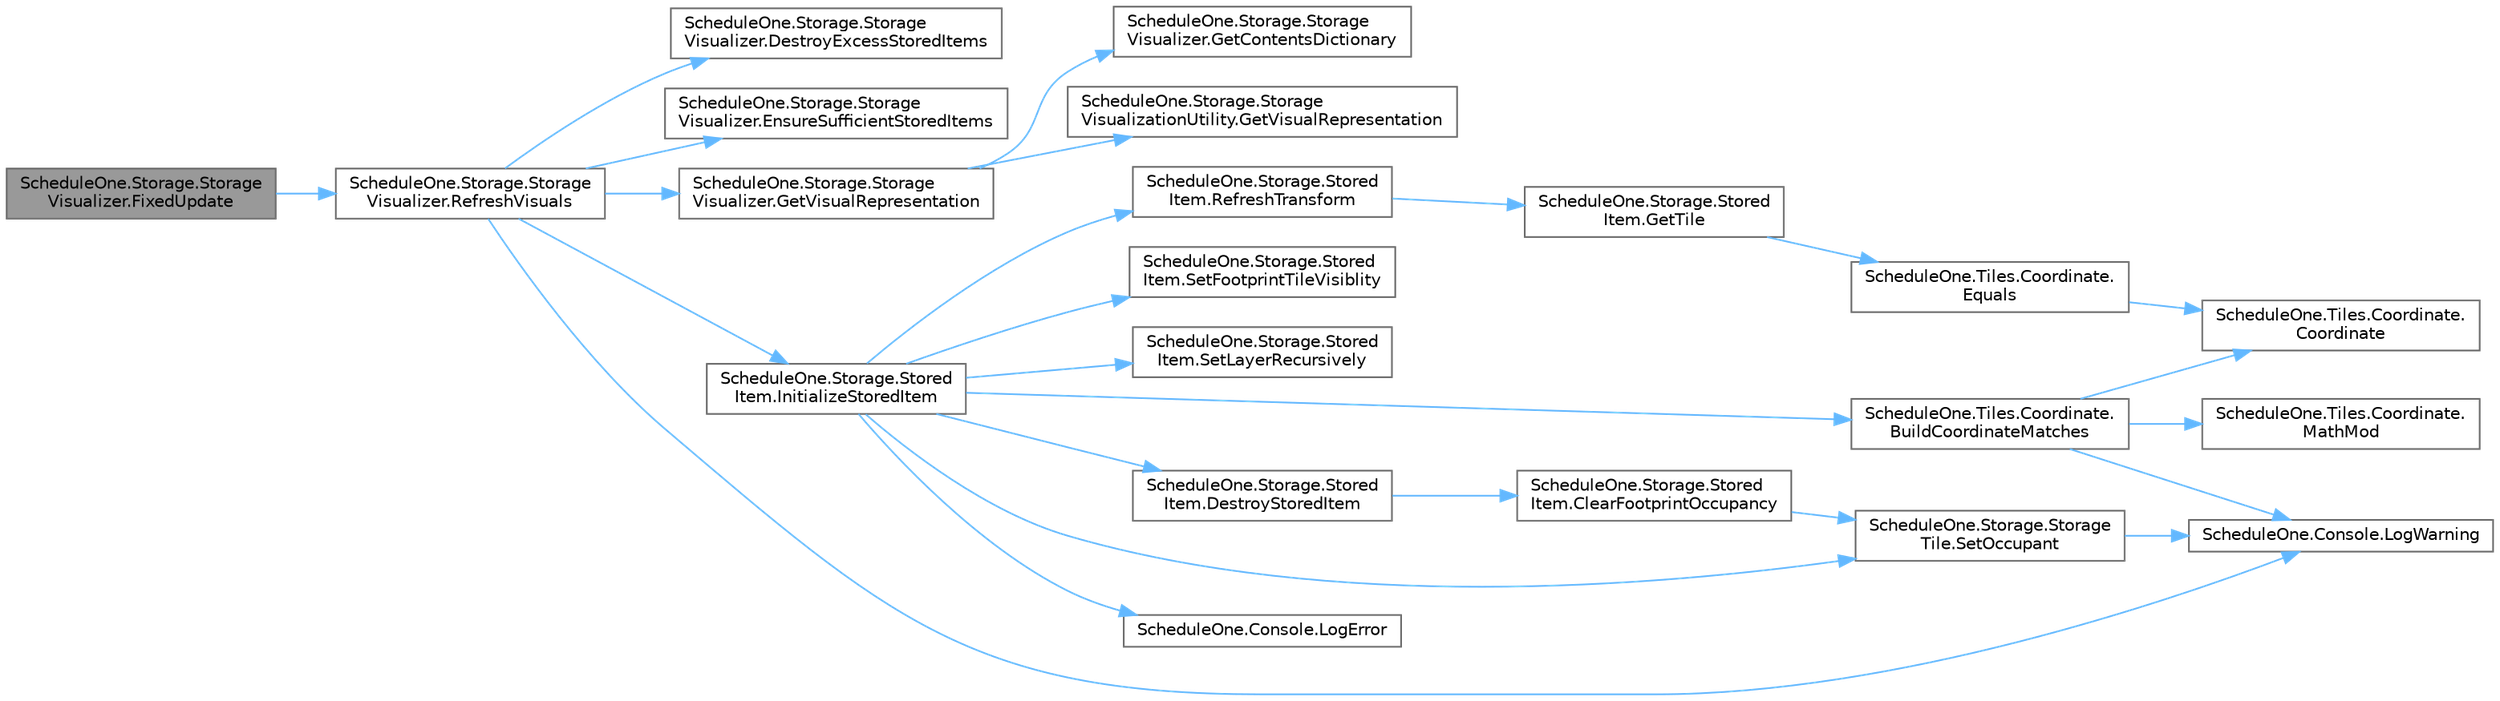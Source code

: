 digraph "ScheduleOne.Storage.StorageVisualizer.FixedUpdate"
{
 // LATEX_PDF_SIZE
  bgcolor="transparent";
  edge [fontname=Helvetica,fontsize=10,labelfontname=Helvetica,labelfontsize=10];
  node [fontname=Helvetica,fontsize=10,shape=box,height=0.2,width=0.4];
  rankdir="LR";
  Node1 [id="Node000001",label="ScheduleOne.Storage.Storage\lVisualizer.FixedUpdate",height=0.2,width=0.4,color="gray40", fillcolor="grey60", style="filled", fontcolor="black",tooltip=" "];
  Node1 -> Node2 [id="edge1_Node000001_Node000002",color="steelblue1",style="solid",tooltip=" "];
  Node2 [id="Node000002",label="ScheduleOne.Storage.Storage\lVisualizer.RefreshVisuals",height=0.2,width=0.4,color="grey40", fillcolor="white", style="filled",URL="$class_schedule_one_1_1_storage_1_1_storage_visualizer.html#a2b30f3101063de00c9f2d3e7e8499235",tooltip=" "];
  Node2 -> Node3 [id="edge2_Node000002_Node000003",color="steelblue1",style="solid",tooltip=" "];
  Node3 [id="Node000003",label="ScheduleOne.Storage.Storage\lVisualizer.DestroyExcessStoredItems",height=0.2,width=0.4,color="grey40", fillcolor="white", style="filled",URL="$class_schedule_one_1_1_storage_1_1_storage_visualizer.html#a6e7f457efdb4ca048bdd2e8b7fce6085",tooltip=" "];
  Node2 -> Node4 [id="edge3_Node000002_Node000004",color="steelblue1",style="solid",tooltip=" "];
  Node4 [id="Node000004",label="ScheduleOne.Storage.Storage\lVisualizer.EnsureSufficientStoredItems",height=0.2,width=0.4,color="grey40", fillcolor="white", style="filled",URL="$class_schedule_one_1_1_storage_1_1_storage_visualizer.html#a26ec97a1ae73ff80d0e6685e1a0bcf69",tooltip=" "];
  Node2 -> Node5 [id="edge4_Node000002_Node000005",color="steelblue1",style="solid",tooltip=" "];
  Node5 [id="Node000005",label="ScheduleOne.Storage.Storage\lVisualizer.GetVisualRepresentation",height=0.2,width=0.4,color="grey40", fillcolor="white", style="filled",URL="$class_schedule_one_1_1_storage_1_1_storage_visualizer.html#a0f412ea9bbb0a711b4fd3e536a2954ef",tooltip=" "];
  Node5 -> Node6 [id="edge5_Node000005_Node000006",color="steelblue1",style="solid",tooltip=" "];
  Node6 [id="Node000006",label="ScheduleOne.Storage.Storage\lVisualizer.GetContentsDictionary",height=0.2,width=0.4,color="grey40", fillcolor="white", style="filled",URL="$class_schedule_one_1_1_storage_1_1_storage_visualizer.html#a13cec09fba01e8c0ac301e678e7c110d",tooltip=" "];
  Node5 -> Node7 [id="edge6_Node000005_Node000007",color="steelblue1",style="solid",tooltip=" "];
  Node7 [id="Node000007",label="ScheduleOne.Storage.Storage\lVisualizationUtility.GetVisualRepresentation",height=0.2,width=0.4,color="grey40", fillcolor="white", style="filled",URL="$class_schedule_one_1_1_storage_1_1_storage_visualization_utility.html#a82c42fe6908e6d3ba320d5d3d2c37eb2",tooltip=" "];
  Node2 -> Node8 [id="edge7_Node000002_Node000008",color="steelblue1",style="solid",tooltip=" "];
  Node8 [id="Node000008",label="ScheduleOne.Storage.Stored\lItem.InitializeStoredItem",height=0.2,width=0.4,color="grey40", fillcolor="white", style="filled",URL="$class_schedule_one_1_1_storage_1_1_stored_item.html#a9f443d3ed1758a0255253e691dc25b85",tooltip=" "];
  Node8 -> Node9 [id="edge8_Node000008_Node000009",color="steelblue1",style="solid",tooltip=" "];
  Node9 [id="Node000009",label="ScheduleOne.Tiles.Coordinate.\lBuildCoordinateMatches",height=0.2,width=0.4,color="grey40", fillcolor="white", style="filled",URL="$class_schedule_one_1_1_tiles_1_1_coordinate.html#a0a0e3b5088f1a64a0f9790c724768593",tooltip=" "];
  Node9 -> Node10 [id="edge9_Node000009_Node000010",color="steelblue1",style="solid",tooltip=" "];
  Node10 [id="Node000010",label="ScheduleOne.Tiles.Coordinate.\lCoordinate",height=0.2,width=0.4,color="grey40", fillcolor="white", style="filled",URL="$class_schedule_one_1_1_tiles_1_1_coordinate.html#a86cc657becc93003dfdba2432cf94b51",tooltip=" "];
  Node9 -> Node11 [id="edge10_Node000009_Node000011",color="steelblue1",style="solid",tooltip=" "];
  Node11 [id="Node000011",label="ScheduleOne.Console.LogWarning",height=0.2,width=0.4,color="grey40", fillcolor="white", style="filled",URL="$class_schedule_one_1_1_console.html#a4af4a471d16b1029b44a8121bf41d45c",tooltip=" "];
  Node9 -> Node12 [id="edge11_Node000009_Node000012",color="steelblue1",style="solid",tooltip=" "];
  Node12 [id="Node000012",label="ScheduleOne.Tiles.Coordinate.\lMathMod",height=0.2,width=0.4,color="grey40", fillcolor="white", style="filled",URL="$class_schedule_one_1_1_tiles_1_1_coordinate.html#ad800228b322c33a4ee956fac483f0ee8",tooltip=" "];
  Node8 -> Node13 [id="edge12_Node000008_Node000013",color="steelblue1",style="solid",tooltip=" "];
  Node13 [id="Node000013",label="ScheduleOne.Storage.Stored\lItem.DestroyStoredItem",height=0.2,width=0.4,color="grey40", fillcolor="white", style="filled",URL="$class_schedule_one_1_1_storage_1_1_stored_item.html#a006c554e00ecb4a75e3bf3b5b42c760a",tooltip=" "];
  Node13 -> Node14 [id="edge13_Node000013_Node000014",color="steelblue1",style="solid",tooltip=" "];
  Node14 [id="Node000014",label="ScheduleOne.Storage.Stored\lItem.ClearFootprintOccupancy",height=0.2,width=0.4,color="grey40", fillcolor="white", style="filled",URL="$class_schedule_one_1_1_storage_1_1_stored_item.html#ac261b8a9581a601e3b93fb2ca5949d2d",tooltip=" "];
  Node14 -> Node15 [id="edge14_Node000014_Node000015",color="steelblue1",style="solid",tooltip=" "];
  Node15 [id="Node000015",label="ScheduleOne.Storage.Storage\lTile.SetOccupant",height=0.2,width=0.4,color="grey40", fillcolor="white", style="filled",URL="$class_schedule_one_1_1_storage_1_1_storage_tile.html#a17559152fc0b47569844992f9748e971",tooltip=" "];
  Node15 -> Node11 [id="edge15_Node000015_Node000011",color="steelblue1",style="solid",tooltip=" "];
  Node8 -> Node16 [id="edge16_Node000008_Node000016",color="steelblue1",style="solid",tooltip=" "];
  Node16 [id="Node000016",label="ScheduleOne.Console.LogError",height=0.2,width=0.4,color="grey40", fillcolor="white", style="filled",URL="$class_schedule_one_1_1_console.html#af815c154f3082a5bf25f62c7cc93fad2",tooltip=" "];
  Node8 -> Node17 [id="edge17_Node000008_Node000017",color="steelblue1",style="solid",tooltip=" "];
  Node17 [id="Node000017",label="ScheduleOne.Storage.Stored\lItem.RefreshTransform",height=0.2,width=0.4,color="grey40", fillcolor="white", style="filled",URL="$class_schedule_one_1_1_storage_1_1_stored_item.html#a4aecc4934dc19ff6fd8e8d3dd0ea376f",tooltip=" "];
  Node17 -> Node18 [id="edge18_Node000017_Node000018",color="steelblue1",style="solid",tooltip=" "];
  Node18 [id="Node000018",label="ScheduleOne.Storage.Stored\lItem.GetTile",height=0.2,width=0.4,color="grey40", fillcolor="white", style="filled",URL="$class_schedule_one_1_1_storage_1_1_stored_item.html#a2bb0f5e98c5eae180c4077c9f8f0efab",tooltip=" "];
  Node18 -> Node19 [id="edge19_Node000018_Node000019",color="steelblue1",style="solid",tooltip=" "];
  Node19 [id="Node000019",label="ScheduleOne.Tiles.Coordinate.\lEquals",height=0.2,width=0.4,color="grey40", fillcolor="white", style="filled",URL="$class_schedule_one_1_1_tiles_1_1_coordinate.html#a2f2815949072e6936c0aec4cbae6168d",tooltip=" "];
  Node19 -> Node10 [id="edge20_Node000019_Node000010",color="steelblue1",style="solid",tooltip=" "];
  Node8 -> Node20 [id="edge21_Node000008_Node000020",color="steelblue1",style="solid",tooltip=" "];
  Node20 [id="Node000020",label="ScheduleOne.Storage.Stored\lItem.SetFootprintTileVisiblity",height=0.2,width=0.4,color="grey40", fillcolor="white", style="filled",URL="$class_schedule_one_1_1_storage_1_1_stored_item.html#a657b3e524e0e6f8d8c03dc8ba12b78ea",tooltip=" "];
  Node8 -> Node21 [id="edge22_Node000008_Node000021",color="steelblue1",style="solid",tooltip=" "];
  Node21 [id="Node000021",label="ScheduleOne.Storage.Stored\lItem.SetLayerRecursively",height=0.2,width=0.4,color="grey40", fillcolor="white", style="filled",URL="$class_schedule_one_1_1_storage_1_1_stored_item.html#ace842e4c37930b1a04a2418f0f746850",tooltip=" "];
  Node8 -> Node15 [id="edge23_Node000008_Node000015",color="steelblue1",style="solid",tooltip=" "];
  Node2 -> Node11 [id="edge24_Node000002_Node000011",color="steelblue1",style="solid",tooltip=" "];
}
